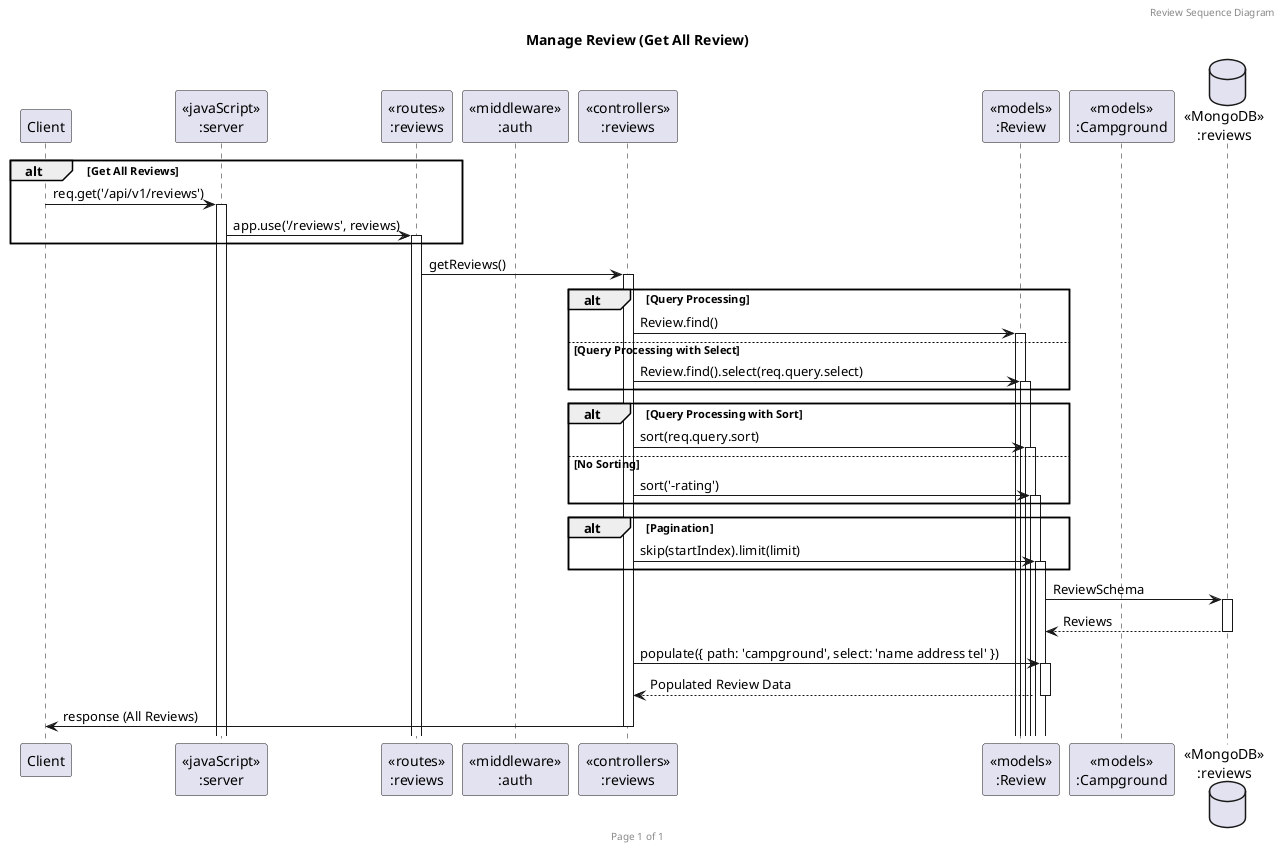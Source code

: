 @startuml manage-review

header Review Sequence Diagram
footer Page %page% of %lastpage%
title "Manage Review (Get All Review)"

participant "Client" as client
participant "<<javaScript>>\n:server" as server
participant "<<routes>>\n:reviews" as routerReviews
participant "<<middleware>>\n:auth" as middlewareAuth
participant "<<controllers>>\n:reviews" as controllersReviews
participant "<<models>>\n:Review" as modelReview
participant "<<models>>\n:Campground" as modelCampground
database "<<MongoDB>>\n:reviews" as ReviewsDatabase

alt Get All Reviews
    client->server ++: req.get('/api/v1/reviews')
    server->routerReviews ++: app.use('/reviews', reviews)
end

routerReviews -> controllersReviews ++: getReviews()

alt Query Processing
    controllersReviews -> modelReview ++: Review.find()
else Query Processing with Select
    controllersReviews -> modelReview ++: Review.find().select(req.query.select)
end

alt Query Processing with Sort
    controllersReviews -> modelReview ++: sort(req.query.sort)
else No Sorting
    controllersReviews -> modelReview ++: sort('-rating')
end

alt Pagination
    controllersReviews -> modelReview ++: skip(startIndex).limit(limit)
end

modelReview -> ReviewsDatabase ++: ReviewSchema
ReviewsDatabase --> modelReview --: Reviews
controllersReviews -> modelReview ++: populate({ path: 'campground', select: 'name address tel' })
modelReview --> controllersReviews --: Populated Review Data
controllersReviews->client --: response (All Reviews)

@enduml
